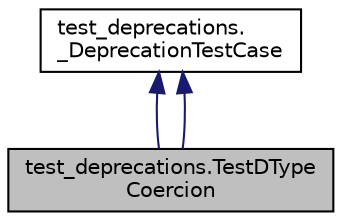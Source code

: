 digraph "test_deprecations.TestDTypeCoercion"
{
 // LATEX_PDF_SIZE
  edge [fontname="Helvetica",fontsize="10",labelfontname="Helvetica",labelfontsize="10"];
  node [fontname="Helvetica",fontsize="10",shape=record];
  Node1 [label="test_deprecations.TestDType\lCoercion",height=0.2,width=0.4,color="black", fillcolor="grey75", style="filled", fontcolor="black",tooltip=" "];
  Node2 -> Node1 [dir="back",color="midnightblue",fontsize="10",style="solid",fontname="Helvetica"];
  Node2 [label="test_deprecations.\l_DeprecationTestCase",height=0.2,width=0.4,color="black", fillcolor="white", style="filled",URL="$classtest__deprecations_1_1__DeprecationTestCase.html",tooltip=" "];
  Node2 -> Node1 [dir="back",color="midnightblue",fontsize="10",style="solid",fontname="Helvetica"];
}
